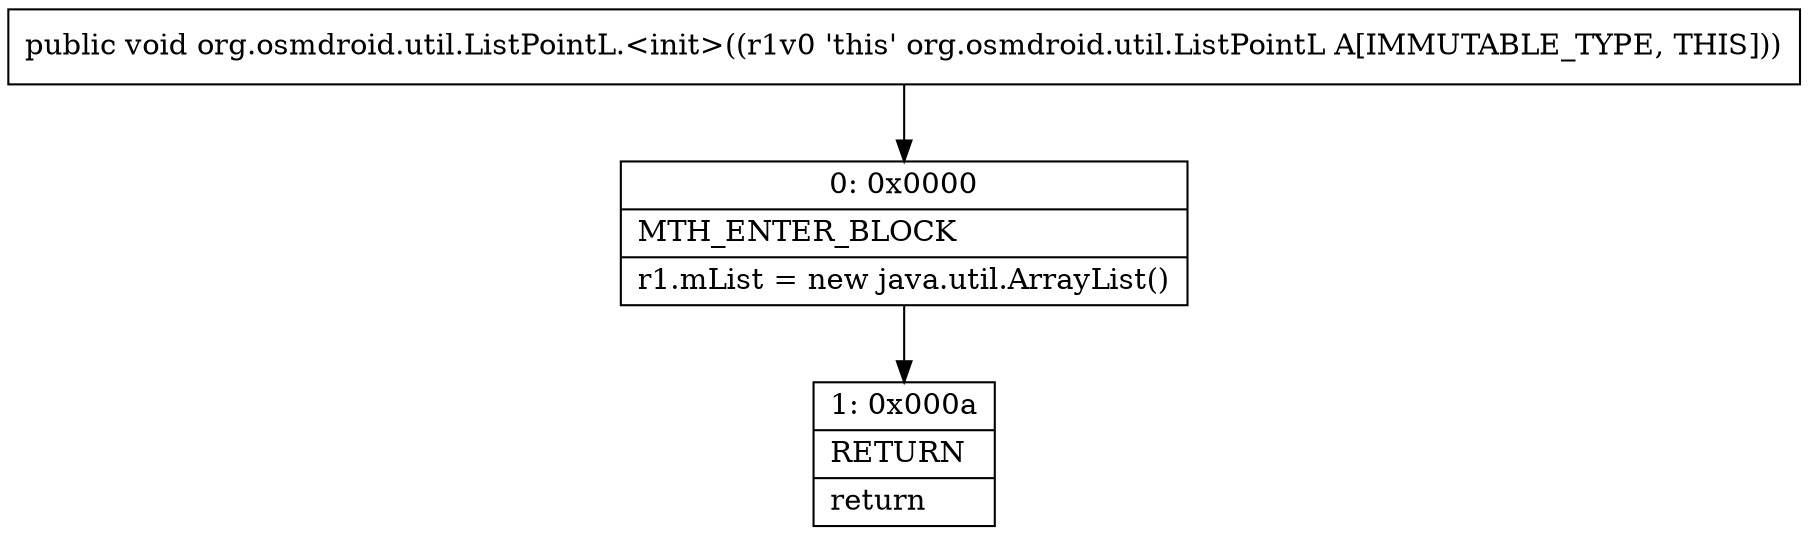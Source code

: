 digraph "CFG fororg.osmdroid.util.ListPointL.\<init\>()V" {
Node_0 [shape=record,label="{0\:\ 0x0000|MTH_ENTER_BLOCK\l|r1.mList = new java.util.ArrayList()\l}"];
Node_1 [shape=record,label="{1\:\ 0x000a|RETURN\l|return\l}"];
MethodNode[shape=record,label="{public void org.osmdroid.util.ListPointL.\<init\>((r1v0 'this' org.osmdroid.util.ListPointL A[IMMUTABLE_TYPE, THIS])) }"];
MethodNode -> Node_0;
Node_0 -> Node_1;
}

